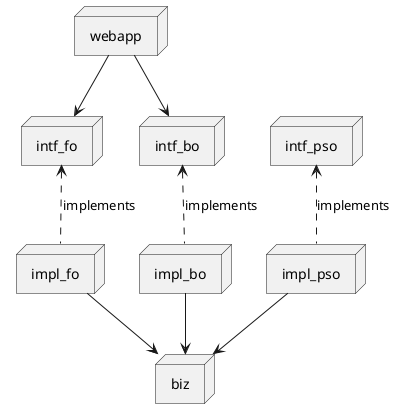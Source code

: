 @startuml
node webapp
node intf_fo
node intf_bo
node intf_pso
node impl_fo
node impl_bo
node impl_pso
node biz

webapp -down-> intf_fo
webapp -down-> intf_bo


impl_pso .up.> intf_pso : implements
impl_bo .up.> intf_bo : implements
impl_fo .up.> intf_fo : implements

impl_pso -down-> biz
impl_bo -down-> biz
impl_fo -down-> biz


@enduml
